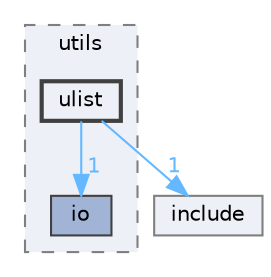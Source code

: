 digraph "ulist"
{
 // INTERACTIVE_SVG=YES
 // LATEX_PDF_SIZE
  bgcolor="transparent";
  edge [fontname=Helvetica,fontsize=10,labelfontname=Helvetica,labelfontsize=10];
  node [fontname=Helvetica,fontsize=10,shape=box,height=0.2,width=0.4];
  compound=true
  subgraph clusterdir_c131034057e02e1eae9fabc5bf404e0f {
    graph [ bgcolor="#edf0f7", pencolor="grey50", label="utils", fontname=Helvetica,fontsize=10 style="filled,dashed", URL="dir_c131034057e02e1eae9fabc5bf404e0f.html",tooltip=""]
  dir_b342747935081d792740b832efd1d6d6 [label="io", fillcolor="#a2b4d6", color="grey25", style="filled", URL="dir_b342747935081d792740b832efd1d6d6.html",tooltip=""];
  dir_0bdb850bffdbe00ba9017f09c780d374 [label="ulist", fillcolor="#edf0f7", color="grey25", style="filled,bold", URL="dir_0bdb850bffdbe00ba9017f09c780d374.html",tooltip=""];
  }
  dir_d6529833b28cf7034848d180a0eb120f [label="include", fillcolor="#edf0f7", color="grey50", style="filled", URL="dir_d6529833b28cf7034848d180a0eb120f.html",tooltip=""];
  dir_0bdb850bffdbe00ba9017f09c780d374->dir_b342747935081d792740b832efd1d6d6 [headlabel="1", labeldistance=1.5 headhref="dir_000031_000017.html" href="dir_000031_000017.html" color="steelblue1" fontcolor="steelblue1"];
  dir_0bdb850bffdbe00ba9017f09c780d374->dir_d6529833b28cf7034848d180a0eb120f [headlabel="1", labeldistance=1.5 headhref="dir_000031_000013.html" href="dir_000031_000013.html" color="steelblue1" fontcolor="steelblue1"];
}
